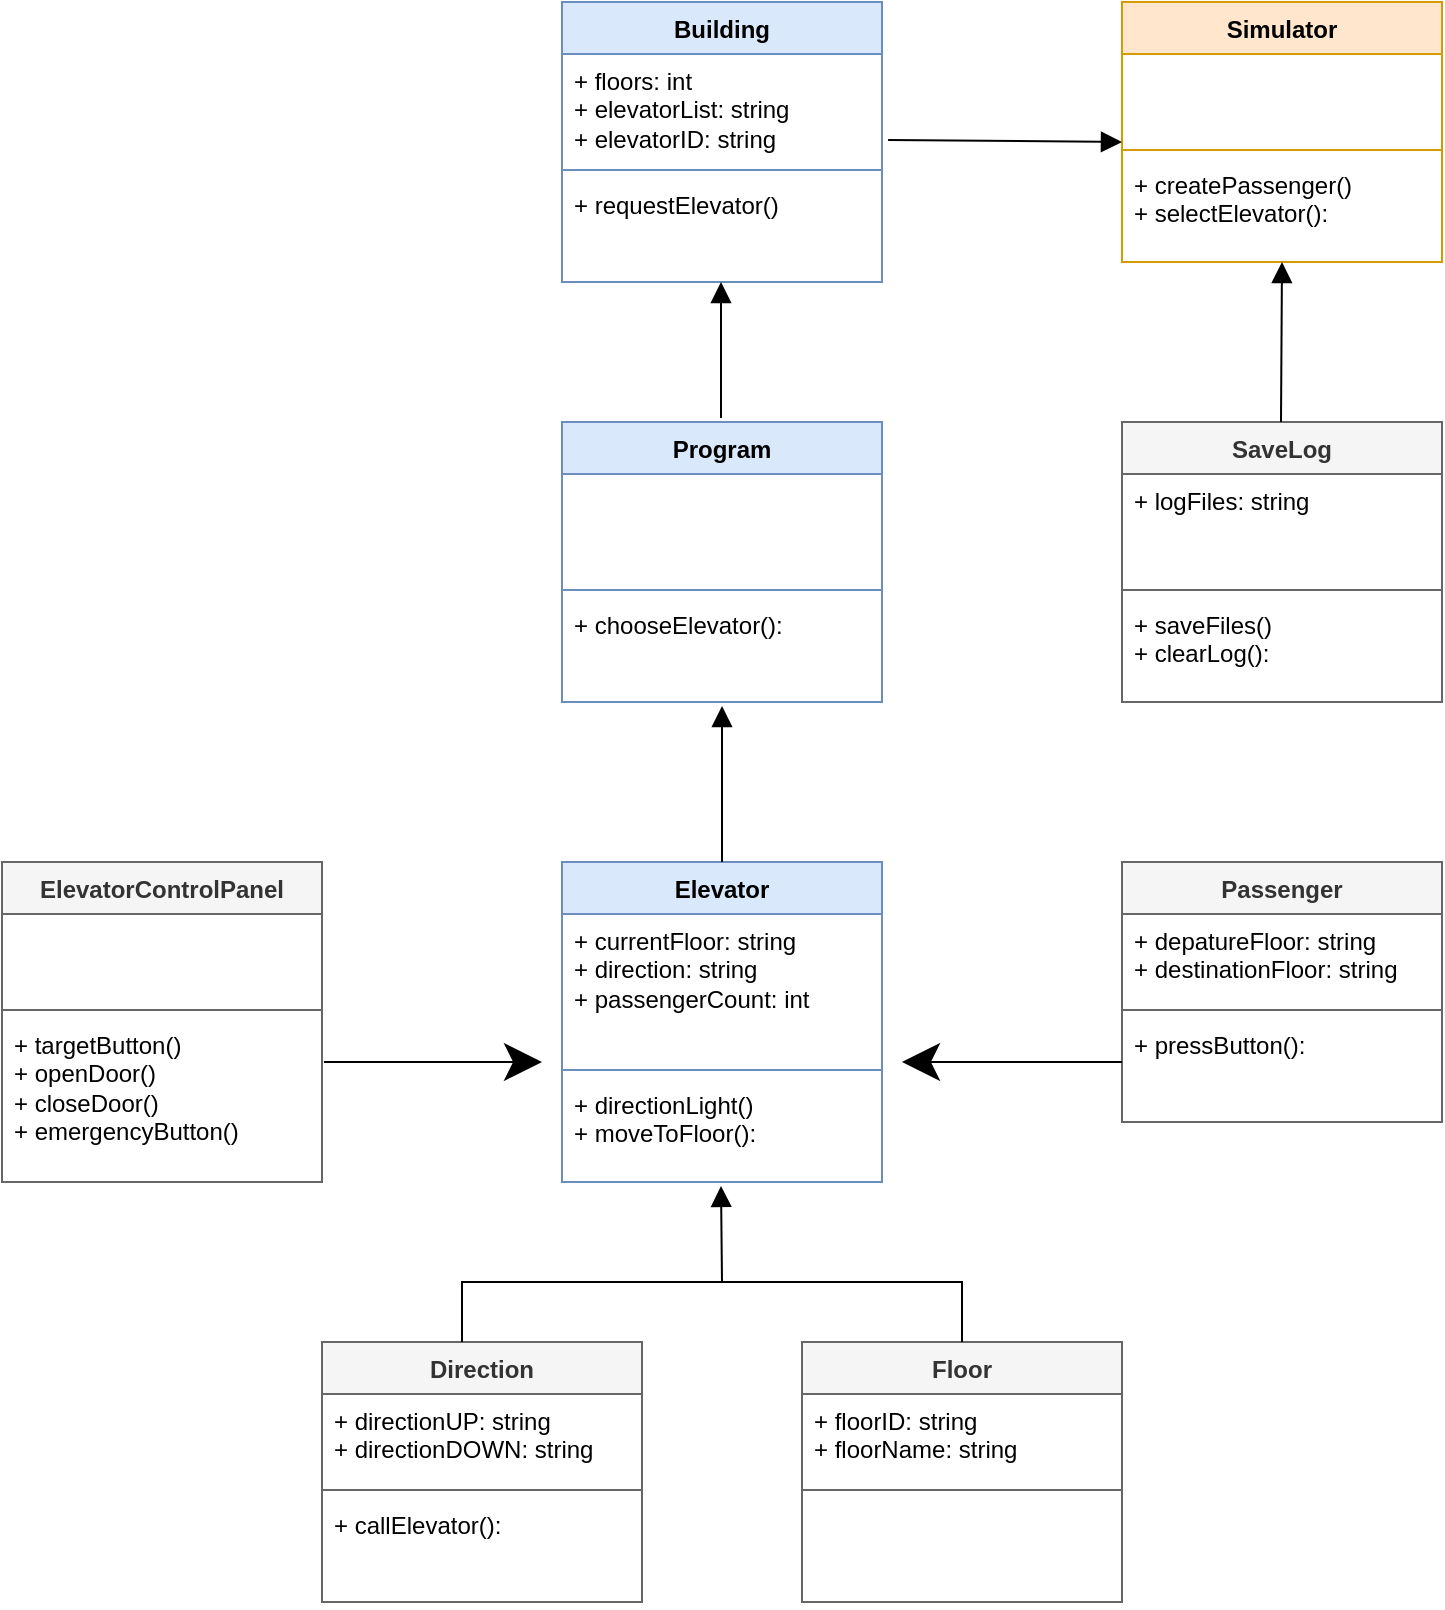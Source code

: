 <mxfile version="24.7.1" type="device">
  <diagram name="Sayfa -1" id="ShD6IoIuiIQ3g3JOrben">
    <mxGraphModel dx="711" dy="794" grid="1" gridSize="10" guides="1" tooltips="1" connect="1" arrows="1" fold="1" page="1" pageScale="1" pageWidth="1169" pageHeight="1654" math="0" shadow="0">
      <root>
        <mxCell id="0" />
        <mxCell id="1" parent="0" />
        <mxCell id="CpnX8-udKbYeO2zzHEIC-1" value="Simulator" style="swimlane;fontStyle=1;align=center;verticalAlign=top;childLayout=stackLayout;horizontal=1;startSize=26;horizontalStack=0;resizeParent=1;resizeParentMax=0;resizeLast=0;collapsible=1;marginBottom=0;whiteSpace=wrap;html=1;fillColor=#ffe6cc;strokeColor=#d79b00;" vertex="1" parent="1">
          <mxGeometry x="720" y="210" width="160" height="130" as="geometry" />
        </mxCell>
        <mxCell id="CpnX8-udKbYeO2zzHEIC-2" value="&lt;div&gt;&lt;br&gt;&lt;/div&gt;&lt;div&gt;&lt;br&gt;&lt;/div&gt;" style="text;strokeColor=none;fillColor=none;align=left;verticalAlign=top;spacingLeft=4;spacingRight=4;overflow=hidden;rotatable=0;points=[[0,0.5],[1,0.5]];portConstraint=eastwest;whiteSpace=wrap;html=1;" vertex="1" parent="CpnX8-udKbYeO2zzHEIC-1">
          <mxGeometry y="26" width="160" height="44" as="geometry" />
        </mxCell>
        <mxCell id="CpnX8-udKbYeO2zzHEIC-3" value="" style="line;strokeWidth=1;fillColor=none;align=left;verticalAlign=middle;spacingTop=-1;spacingLeft=3;spacingRight=3;rotatable=0;labelPosition=right;points=[];portConstraint=eastwest;strokeColor=inherit;" vertex="1" parent="CpnX8-udKbYeO2zzHEIC-1">
          <mxGeometry y="70" width="160" height="8" as="geometry" />
        </mxCell>
        <mxCell id="CpnX8-udKbYeO2zzHEIC-4" value="+ createPassenger()&lt;div&gt;+ selectElevator():&lt;/div&gt;" style="text;strokeColor=none;fillColor=none;align=left;verticalAlign=top;spacingLeft=4;spacingRight=4;overflow=hidden;rotatable=0;points=[[0,0.5],[1,0.5]];portConstraint=eastwest;whiteSpace=wrap;html=1;" vertex="1" parent="CpnX8-udKbYeO2zzHEIC-1">
          <mxGeometry y="78" width="160" height="52" as="geometry" />
        </mxCell>
        <mxCell id="CpnX8-udKbYeO2zzHEIC-5" value="Building" style="swimlane;fontStyle=1;align=center;verticalAlign=top;childLayout=stackLayout;horizontal=1;startSize=26;horizontalStack=0;resizeParent=1;resizeParentMax=0;resizeLast=0;collapsible=1;marginBottom=0;whiteSpace=wrap;html=1;fillColor=#dae8fc;strokeColor=#6c8ebf;" vertex="1" parent="1">
          <mxGeometry x="440" y="210" width="160" height="140" as="geometry" />
        </mxCell>
        <mxCell id="CpnX8-udKbYeO2zzHEIC-6" value="&lt;div&gt;+ floors: int&lt;/div&gt;&lt;div&gt;+ elevatorList: string&lt;/div&gt;&lt;div&gt;+ elevatorID: string&lt;/div&gt;" style="text;strokeColor=none;fillColor=none;align=left;verticalAlign=top;spacingLeft=4;spacingRight=4;overflow=hidden;rotatable=0;points=[[0,0.5],[1,0.5]];portConstraint=eastwest;whiteSpace=wrap;html=1;" vertex="1" parent="CpnX8-udKbYeO2zzHEIC-5">
          <mxGeometry y="26" width="160" height="54" as="geometry" />
        </mxCell>
        <mxCell id="CpnX8-udKbYeO2zzHEIC-7" value="" style="line;strokeWidth=1;fillColor=none;align=left;verticalAlign=middle;spacingTop=-1;spacingLeft=3;spacingRight=3;rotatable=0;labelPosition=right;points=[];portConstraint=eastwest;strokeColor=inherit;" vertex="1" parent="CpnX8-udKbYeO2zzHEIC-5">
          <mxGeometry y="80" width="160" height="8" as="geometry" />
        </mxCell>
        <mxCell id="CpnX8-udKbYeO2zzHEIC-8" value="&lt;div&gt;+ requestElevator()&lt;/div&gt;&lt;div&gt;&lt;br&gt;&lt;/div&gt;" style="text;strokeColor=none;fillColor=none;align=left;verticalAlign=top;spacingLeft=4;spacingRight=4;overflow=hidden;rotatable=0;points=[[0,0.5],[1,0.5]];portConstraint=eastwest;whiteSpace=wrap;html=1;" vertex="1" parent="CpnX8-udKbYeO2zzHEIC-5">
          <mxGeometry y="88" width="160" height="52" as="geometry" />
        </mxCell>
        <mxCell id="CpnX8-udKbYeO2zzHEIC-9" value="Elevator" style="swimlane;fontStyle=1;align=center;verticalAlign=top;childLayout=stackLayout;horizontal=1;startSize=26;horizontalStack=0;resizeParent=1;resizeParentMax=0;resizeLast=0;collapsible=1;marginBottom=0;whiteSpace=wrap;html=1;fillColor=#dae8fc;strokeColor=#6c8ebf;" vertex="1" parent="1">
          <mxGeometry x="440" y="640" width="160" height="160" as="geometry" />
        </mxCell>
        <mxCell id="CpnX8-udKbYeO2zzHEIC-10" value="&lt;div&gt;+ currentFloor: string&lt;/div&gt;&lt;div&gt;+ direction: string&lt;/div&gt;&lt;div&gt;+ passengerCount: int&lt;/div&gt;" style="text;strokeColor=none;fillColor=none;align=left;verticalAlign=top;spacingLeft=4;spacingRight=4;overflow=hidden;rotatable=0;points=[[0,0.5],[1,0.5]];portConstraint=eastwest;whiteSpace=wrap;html=1;" vertex="1" parent="CpnX8-udKbYeO2zzHEIC-9">
          <mxGeometry y="26" width="160" height="74" as="geometry" />
        </mxCell>
        <mxCell id="CpnX8-udKbYeO2zzHEIC-11" value="" style="line;strokeWidth=1;fillColor=none;align=left;verticalAlign=middle;spacingTop=-1;spacingLeft=3;spacingRight=3;rotatable=0;labelPosition=right;points=[];portConstraint=eastwest;strokeColor=inherit;" vertex="1" parent="CpnX8-udKbYeO2zzHEIC-9">
          <mxGeometry y="100" width="160" height="8" as="geometry" />
        </mxCell>
        <mxCell id="CpnX8-udKbYeO2zzHEIC-12" value="&lt;div&gt;+ directionLight()&amp;nbsp;&lt;/div&gt;&lt;div&gt;+ moveToFloor():&lt;/div&gt;" style="text;strokeColor=none;fillColor=none;align=left;verticalAlign=top;spacingLeft=4;spacingRight=4;overflow=hidden;rotatable=0;points=[[0,0.5],[1,0.5]];portConstraint=eastwest;whiteSpace=wrap;html=1;" vertex="1" parent="CpnX8-udKbYeO2zzHEIC-9">
          <mxGeometry y="108" width="160" height="52" as="geometry" />
        </mxCell>
        <mxCell id="CpnX8-udKbYeO2zzHEIC-13" value="ElevatorControlPanel" style="swimlane;fontStyle=1;align=center;verticalAlign=top;childLayout=stackLayout;horizontal=1;startSize=26;horizontalStack=0;resizeParent=1;resizeParentMax=0;resizeLast=0;collapsible=1;marginBottom=0;whiteSpace=wrap;html=1;fillColor=#f5f5f5;strokeColor=#666666;fontColor=#333333;" vertex="1" parent="1">
          <mxGeometry x="160" y="640" width="160" height="160" as="geometry" />
        </mxCell>
        <mxCell id="CpnX8-udKbYeO2zzHEIC-14" value="&lt;div&gt;&lt;br&gt;&lt;/div&gt;&lt;div&gt;&lt;br&gt;&lt;/div&gt;" style="text;strokeColor=none;fillColor=none;align=left;verticalAlign=top;spacingLeft=4;spacingRight=4;overflow=hidden;rotatable=0;points=[[0,0.5],[1,0.5]];portConstraint=eastwest;whiteSpace=wrap;html=1;" vertex="1" parent="CpnX8-udKbYeO2zzHEIC-13">
          <mxGeometry y="26" width="160" height="44" as="geometry" />
        </mxCell>
        <mxCell id="CpnX8-udKbYeO2zzHEIC-15" value="" style="line;strokeWidth=1;fillColor=none;align=left;verticalAlign=middle;spacingTop=-1;spacingLeft=3;spacingRight=3;rotatable=0;labelPosition=right;points=[];portConstraint=eastwest;strokeColor=inherit;" vertex="1" parent="CpnX8-udKbYeO2zzHEIC-13">
          <mxGeometry y="70" width="160" height="8" as="geometry" />
        </mxCell>
        <mxCell id="CpnX8-udKbYeO2zzHEIC-16" value="&lt;div&gt;+ targetButton()&lt;/div&gt;&lt;div&gt;+ openDoor()&lt;/div&gt;&lt;div&gt;+ closeDoor()&lt;/div&gt;&lt;div&gt;+ emergencyButton()&lt;/div&gt;&lt;div&gt;&lt;br&gt;&lt;/div&gt;" style="text;strokeColor=none;fillColor=none;align=left;verticalAlign=top;spacingLeft=4;spacingRight=4;overflow=hidden;rotatable=0;points=[[0,0.5],[1,0.5]];portConstraint=eastwest;whiteSpace=wrap;html=1;" vertex="1" parent="CpnX8-udKbYeO2zzHEIC-13">
          <mxGeometry y="78" width="160" height="82" as="geometry" />
        </mxCell>
        <mxCell id="CpnX8-udKbYeO2zzHEIC-17" value="Passenger" style="swimlane;fontStyle=1;align=center;verticalAlign=top;childLayout=stackLayout;horizontal=1;startSize=26;horizontalStack=0;resizeParent=1;resizeParentMax=0;resizeLast=0;collapsible=1;marginBottom=0;whiteSpace=wrap;html=1;fillColor=#f5f5f5;strokeColor=#666666;fontColor=#333333;" vertex="1" parent="1">
          <mxGeometry x="720" y="640" width="160" height="130" as="geometry" />
        </mxCell>
        <mxCell id="CpnX8-udKbYeO2zzHEIC-18" value="&lt;div&gt;+ depatureFloor: string&lt;/div&gt;&lt;div&gt;+ destinationFloor: string&lt;/div&gt;" style="text;strokeColor=none;fillColor=none;align=left;verticalAlign=top;spacingLeft=4;spacingRight=4;overflow=hidden;rotatable=0;points=[[0,0.5],[1,0.5]];portConstraint=eastwest;whiteSpace=wrap;html=1;" vertex="1" parent="CpnX8-udKbYeO2zzHEIC-17">
          <mxGeometry y="26" width="160" height="44" as="geometry" />
        </mxCell>
        <mxCell id="CpnX8-udKbYeO2zzHEIC-19" value="" style="line;strokeWidth=1;fillColor=none;align=left;verticalAlign=middle;spacingTop=-1;spacingLeft=3;spacingRight=3;rotatable=0;labelPosition=right;points=[];portConstraint=eastwest;strokeColor=inherit;" vertex="1" parent="CpnX8-udKbYeO2zzHEIC-17">
          <mxGeometry y="70" width="160" height="8" as="geometry" />
        </mxCell>
        <mxCell id="CpnX8-udKbYeO2zzHEIC-20" value="&lt;div&gt;+ pressButton():&lt;/div&gt;" style="text;strokeColor=none;fillColor=none;align=left;verticalAlign=top;spacingLeft=4;spacingRight=4;overflow=hidden;rotatable=0;points=[[0,0.5],[1,0.5]];portConstraint=eastwest;whiteSpace=wrap;html=1;" vertex="1" parent="CpnX8-udKbYeO2zzHEIC-17">
          <mxGeometry y="78" width="160" height="52" as="geometry" />
        </mxCell>
        <mxCell id="CpnX8-udKbYeO2zzHEIC-21" value="Direction" style="swimlane;fontStyle=1;align=center;verticalAlign=top;childLayout=stackLayout;horizontal=1;startSize=26;horizontalStack=0;resizeParent=1;resizeParentMax=0;resizeLast=0;collapsible=1;marginBottom=0;whiteSpace=wrap;html=1;fillColor=#f5f5f5;strokeColor=#666666;fontColor=#333333;" vertex="1" parent="1">
          <mxGeometry x="320" y="880" width="160" height="130" as="geometry" />
        </mxCell>
        <mxCell id="CpnX8-udKbYeO2zzHEIC-22" value="&lt;div&gt;+ directionUP: string&lt;/div&gt;&lt;div&gt;+ directionDOWN: string&lt;/div&gt;" style="text;strokeColor=none;fillColor=none;align=left;verticalAlign=top;spacingLeft=4;spacingRight=4;overflow=hidden;rotatable=0;points=[[0,0.5],[1,0.5]];portConstraint=eastwest;whiteSpace=wrap;html=1;" vertex="1" parent="CpnX8-udKbYeO2zzHEIC-21">
          <mxGeometry y="26" width="160" height="44" as="geometry" />
        </mxCell>
        <mxCell id="CpnX8-udKbYeO2zzHEIC-23" value="" style="line;strokeWidth=1;fillColor=none;align=left;verticalAlign=middle;spacingTop=-1;spacingLeft=3;spacingRight=3;rotatable=0;labelPosition=right;points=[];portConstraint=eastwest;strokeColor=inherit;" vertex="1" parent="CpnX8-udKbYeO2zzHEIC-21">
          <mxGeometry y="70" width="160" height="8" as="geometry" />
        </mxCell>
        <mxCell id="CpnX8-udKbYeO2zzHEIC-24" value="&lt;div&gt;+ callElevator():&lt;/div&gt;" style="text;strokeColor=none;fillColor=none;align=left;verticalAlign=top;spacingLeft=4;spacingRight=4;overflow=hidden;rotatable=0;points=[[0,0.5],[1,0.5]];portConstraint=eastwest;whiteSpace=wrap;html=1;" vertex="1" parent="CpnX8-udKbYeO2zzHEIC-21">
          <mxGeometry y="78" width="160" height="52" as="geometry" />
        </mxCell>
        <mxCell id="CpnX8-udKbYeO2zzHEIC-27" value="" style="endArrow=classic;endSize=16;endFill=1;html=1;rounded=0;startFill=1;exitX=1;exitY=0.5;exitDx=0;exitDy=0;" edge="1" parent="1">
          <mxGeometry width="160" relative="1" as="geometry">
            <mxPoint x="320.96" y="740" as="sourcePoint" />
            <mxPoint x="430" y="740" as="targetPoint" />
            <Array as="points" />
          </mxGeometry>
        </mxCell>
        <mxCell id="CpnX8-udKbYeO2zzHEIC-30" value="" style="html=1;verticalAlign=bottom;endArrow=block;curved=0;rounded=0;fontSize=12;startSize=8;endSize=8;exitX=0.5;exitY=0;exitDx=0;exitDy=0;entryX=0.5;entryY=1.038;entryDx=0;entryDy=0;entryPerimeter=0;" edge="1" parent="1" source="CpnX8-udKbYeO2zzHEIC-9" target="CpnX8-udKbYeO2zzHEIC-35">
          <mxGeometry width="80" relative="1" as="geometry">
            <mxPoint x="450" y="500" as="sourcePoint" />
            <mxPoint x="520" y="560" as="targetPoint" />
          </mxGeometry>
        </mxCell>
        <mxCell id="CpnX8-udKbYeO2zzHEIC-32" value="Program" style="swimlane;fontStyle=1;align=center;verticalAlign=top;childLayout=stackLayout;horizontal=1;startSize=26;horizontalStack=0;resizeParent=1;resizeParentMax=0;resizeLast=0;collapsible=1;marginBottom=0;whiteSpace=wrap;html=1;fillColor=#dae8fc;strokeColor=#6c8ebf;" vertex="1" parent="1">
          <mxGeometry x="440" y="420" width="160" height="140" as="geometry" />
        </mxCell>
        <mxCell id="CpnX8-udKbYeO2zzHEIC-33" value="&lt;div&gt;&lt;br&gt;&lt;/div&gt;&lt;div&gt;&lt;br&gt;&lt;/div&gt;" style="text;strokeColor=none;fillColor=none;align=left;verticalAlign=top;spacingLeft=4;spacingRight=4;overflow=hidden;rotatable=0;points=[[0,0.5],[1,0.5]];portConstraint=eastwest;whiteSpace=wrap;html=1;" vertex="1" parent="CpnX8-udKbYeO2zzHEIC-32">
          <mxGeometry y="26" width="160" height="54" as="geometry" />
        </mxCell>
        <mxCell id="CpnX8-udKbYeO2zzHEIC-34" value="" style="line;strokeWidth=1;fillColor=none;align=left;verticalAlign=middle;spacingTop=-1;spacingLeft=3;spacingRight=3;rotatable=0;labelPosition=right;points=[];portConstraint=eastwest;strokeColor=inherit;" vertex="1" parent="CpnX8-udKbYeO2zzHEIC-32">
          <mxGeometry y="80" width="160" height="8" as="geometry" />
        </mxCell>
        <mxCell id="CpnX8-udKbYeO2zzHEIC-35" value="+ chooseElevator():" style="text;strokeColor=none;fillColor=none;align=left;verticalAlign=top;spacingLeft=4;spacingRight=4;overflow=hidden;rotatable=0;points=[[0,0.5],[1,0.5]];portConstraint=eastwest;whiteSpace=wrap;html=1;" vertex="1" parent="CpnX8-udKbYeO2zzHEIC-32">
          <mxGeometry y="88" width="160" height="52" as="geometry" />
        </mxCell>
        <mxCell id="CpnX8-udKbYeO2zzHEIC-36" value="" style="html=1;verticalAlign=bottom;endArrow=block;curved=0;rounded=0;fontSize=12;startSize=8;endSize=8;exitX=0.5;exitY=0;exitDx=0;exitDy=0;entryX=0.5;entryY=1.038;entryDx=0;entryDy=0;entryPerimeter=0;" edge="1" parent="1">
          <mxGeometry width="80" relative="1" as="geometry">
            <mxPoint x="519.5" y="418" as="sourcePoint" />
            <mxPoint x="519.5" y="350" as="targetPoint" />
          </mxGeometry>
        </mxCell>
        <mxCell id="CpnX8-udKbYeO2zzHEIC-37" value="" style="html=1;verticalAlign=bottom;endArrow=block;curved=0;rounded=0;fontSize=12;startSize=8;endSize=8;exitX=1.019;exitY=0.796;exitDx=0;exitDy=0;exitPerimeter=0;entryX=0;entryY=0.001;entryDx=0;entryDy=0;entryPerimeter=0;" edge="1" parent="1" source="CpnX8-udKbYeO2zzHEIC-6" target="CpnX8-udKbYeO2zzHEIC-3">
          <mxGeometry width="80" relative="1" as="geometry">
            <mxPoint x="600" y="266" as="sourcePoint" />
            <mxPoint x="710" y="267" as="targetPoint" />
          </mxGeometry>
        </mxCell>
        <mxCell id="CpnX8-udKbYeO2zzHEIC-40" value="" style="endArrow=classic;endSize=16;endFill=1;html=1;rounded=0;startFill=1;" edge="1" parent="1">
          <mxGeometry width="160" relative="1" as="geometry">
            <mxPoint x="720" y="740" as="sourcePoint" />
            <mxPoint x="610" y="740" as="targetPoint" />
            <Array as="points" />
          </mxGeometry>
        </mxCell>
        <mxCell id="CpnX8-udKbYeO2zzHEIC-41" value="SaveLog" style="swimlane;fontStyle=1;align=center;verticalAlign=top;childLayout=stackLayout;horizontal=1;startSize=26;horizontalStack=0;resizeParent=1;resizeParentMax=0;resizeLast=0;collapsible=1;marginBottom=0;whiteSpace=wrap;html=1;fillColor=#f5f5f5;strokeColor=#666666;fontColor=#333333;" vertex="1" parent="1">
          <mxGeometry x="720" y="420" width="160" height="140" as="geometry" />
        </mxCell>
        <mxCell id="CpnX8-udKbYeO2zzHEIC-42" value="&lt;div&gt;+ logFiles: string&lt;/div&gt;" style="text;strokeColor=none;fillColor=none;align=left;verticalAlign=top;spacingLeft=4;spacingRight=4;overflow=hidden;rotatable=0;points=[[0,0.5],[1,0.5]];portConstraint=eastwest;whiteSpace=wrap;html=1;" vertex="1" parent="CpnX8-udKbYeO2zzHEIC-41">
          <mxGeometry y="26" width="160" height="54" as="geometry" />
        </mxCell>
        <mxCell id="CpnX8-udKbYeO2zzHEIC-43" value="" style="line;strokeWidth=1;fillColor=none;align=left;verticalAlign=middle;spacingTop=-1;spacingLeft=3;spacingRight=3;rotatable=0;labelPosition=right;points=[];portConstraint=eastwest;strokeColor=inherit;" vertex="1" parent="CpnX8-udKbYeO2zzHEIC-41">
          <mxGeometry y="80" width="160" height="8" as="geometry" />
        </mxCell>
        <mxCell id="CpnX8-udKbYeO2zzHEIC-44" value="+ saveFiles()&lt;div&gt;+ clearLog():&lt;/div&gt;" style="text;strokeColor=none;fillColor=none;align=left;verticalAlign=top;spacingLeft=4;spacingRight=4;overflow=hidden;rotatable=0;points=[[0,0.5],[1,0.5]];portConstraint=eastwest;whiteSpace=wrap;html=1;" vertex="1" parent="CpnX8-udKbYeO2zzHEIC-41">
          <mxGeometry y="88" width="160" height="52" as="geometry" />
        </mxCell>
        <mxCell id="CpnX8-udKbYeO2zzHEIC-45" value="" style="html=1;verticalAlign=bottom;endArrow=block;curved=0;rounded=0;fontSize=12;startSize=8;endSize=8;exitX=0.5;exitY=0;exitDx=0;exitDy=0;entryX=0.5;entryY=1;entryDx=0;entryDy=0;entryPerimeter=0;" edge="1" parent="1" target="CpnX8-udKbYeO2zzHEIC-4">
          <mxGeometry width="80" relative="1" as="geometry">
            <mxPoint x="799.5" y="420" as="sourcePoint" />
            <mxPoint x="799.5" y="352" as="targetPoint" />
          </mxGeometry>
        </mxCell>
        <mxCell id="CpnX8-udKbYeO2zzHEIC-46" value="Floor" style="swimlane;fontStyle=1;align=center;verticalAlign=top;childLayout=stackLayout;horizontal=1;startSize=26;horizontalStack=0;resizeParent=1;resizeParentMax=0;resizeLast=0;collapsible=1;marginBottom=0;whiteSpace=wrap;html=1;fillColor=#f5f5f5;strokeColor=#666666;fontColor=#333333;" vertex="1" parent="1">
          <mxGeometry x="560" y="880" width="160" height="130" as="geometry" />
        </mxCell>
        <mxCell id="CpnX8-udKbYeO2zzHEIC-47" value="&lt;div&gt;+ floorID: string&lt;/div&gt;&lt;div&gt;+ floorName: string&lt;/div&gt;" style="text;strokeColor=none;fillColor=none;align=left;verticalAlign=top;spacingLeft=4;spacingRight=4;overflow=hidden;rotatable=0;points=[[0,0.5],[1,0.5]];portConstraint=eastwest;whiteSpace=wrap;html=1;" vertex="1" parent="CpnX8-udKbYeO2zzHEIC-46">
          <mxGeometry y="26" width="160" height="44" as="geometry" />
        </mxCell>
        <mxCell id="CpnX8-udKbYeO2zzHEIC-48" value="" style="line;strokeWidth=1;fillColor=none;align=left;verticalAlign=middle;spacingTop=-1;spacingLeft=3;spacingRight=3;rotatable=0;labelPosition=right;points=[];portConstraint=eastwest;strokeColor=inherit;" vertex="1" parent="CpnX8-udKbYeO2zzHEIC-46">
          <mxGeometry y="70" width="160" height="8" as="geometry" />
        </mxCell>
        <mxCell id="CpnX8-udKbYeO2zzHEIC-49" value="&lt;div&gt;&lt;br&gt;&lt;/div&gt;&lt;div&gt;&lt;br&gt;&lt;/div&gt;" style="text;strokeColor=none;fillColor=none;align=left;verticalAlign=top;spacingLeft=4;spacingRight=4;overflow=hidden;rotatable=0;points=[[0,0.5],[1,0.5]];portConstraint=eastwest;whiteSpace=wrap;html=1;" vertex="1" parent="CpnX8-udKbYeO2zzHEIC-46">
          <mxGeometry y="78" width="160" height="52" as="geometry" />
        </mxCell>
        <mxCell id="CpnX8-udKbYeO2zzHEIC-51" value="" style="endArrow=none;html=1;edgeStyle=orthogonalEdgeStyle;rounded=0;exitX=0.5;exitY=0;exitDx=0;exitDy=0;entryX=0.5;entryY=0;entryDx=0;entryDy=0;" edge="1" parent="1" target="CpnX8-udKbYeO2zzHEIC-46">
          <mxGeometry relative="1" as="geometry">
            <mxPoint x="390" y="880" as="sourcePoint" />
            <mxPoint x="880" y="880" as="targetPoint" />
            <Array as="points">
              <mxPoint x="390" y="850" />
              <mxPoint x="640" y="850" />
            </Array>
          </mxGeometry>
        </mxCell>
        <mxCell id="CpnX8-udKbYeO2zzHEIC-53" value="" style="html=1;verticalAlign=bottom;endArrow=block;curved=0;rounded=0;fontSize=12;startSize=8;endSize=8;entryX=0.5;entryY=1.038;entryDx=0;entryDy=0;entryPerimeter=0;" edge="1" parent="1">
          <mxGeometry width="80" relative="1" as="geometry">
            <mxPoint x="520" y="850" as="sourcePoint" />
            <mxPoint x="519.5" y="802" as="targetPoint" />
          </mxGeometry>
        </mxCell>
      </root>
    </mxGraphModel>
  </diagram>
</mxfile>
